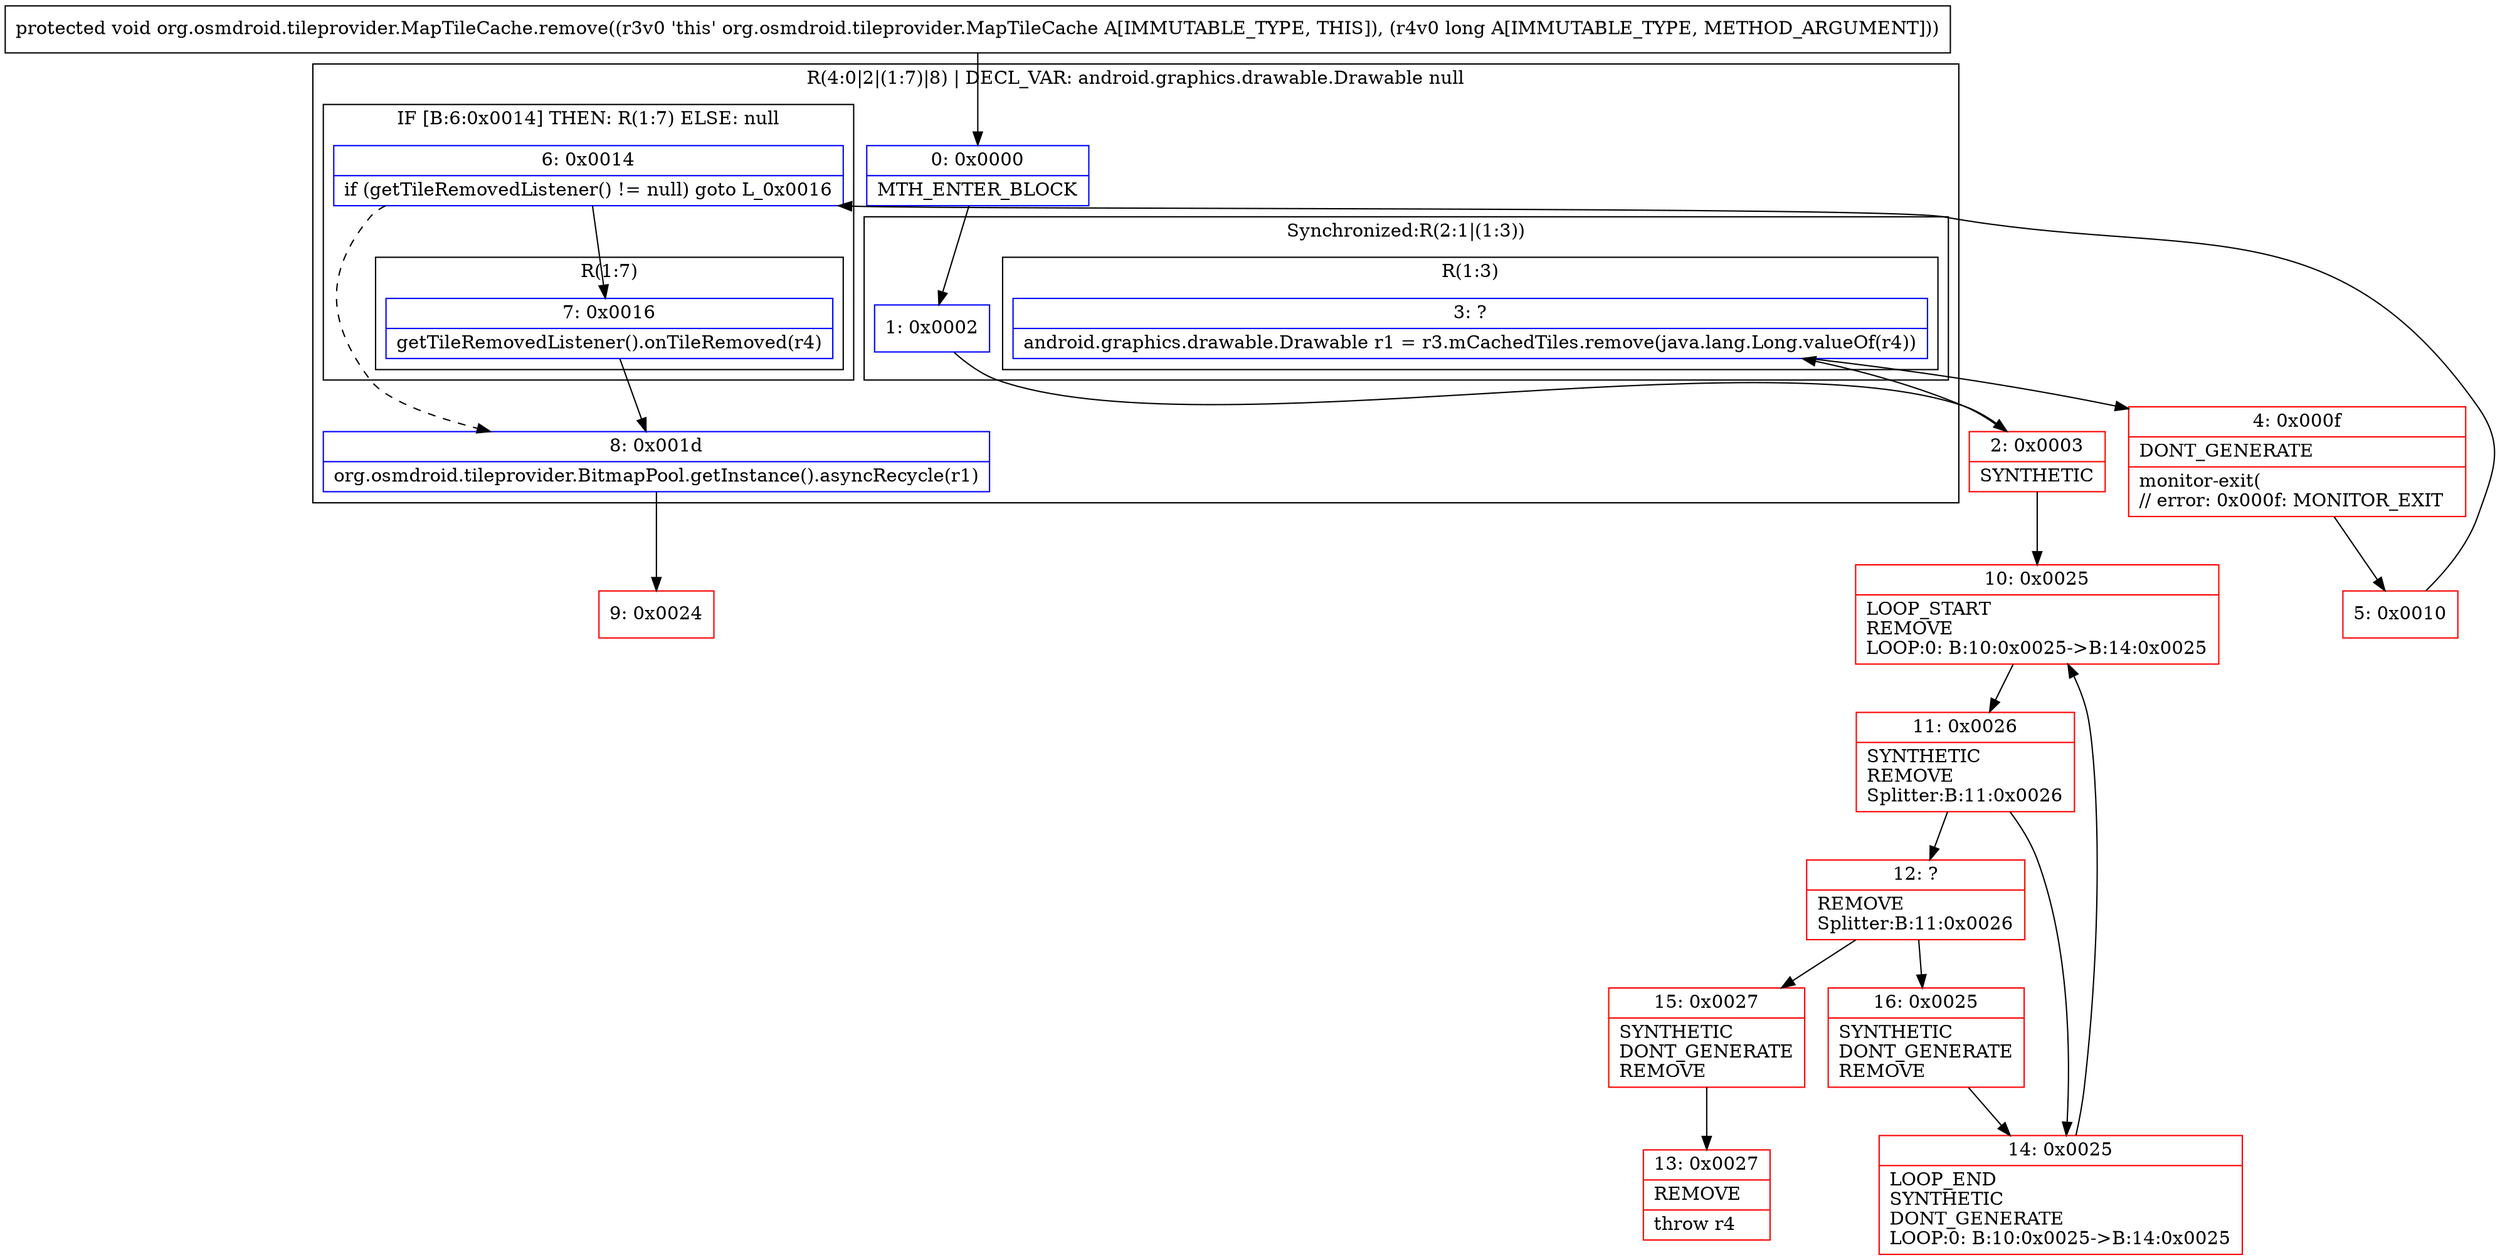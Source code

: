 digraph "CFG fororg.osmdroid.tileprovider.MapTileCache.remove(J)V" {
subgraph cluster_Region_642728496 {
label = "R(4:0|2|(1:7)|8) | DECL_VAR: android.graphics.drawable.Drawable null\l";
node [shape=record,color=blue];
Node_0 [shape=record,label="{0\:\ 0x0000|MTH_ENTER_BLOCK\l}"];
subgraph cluster_SynchronizedRegion_897845267 {
label = "Synchronized:R(2:1|(1:3))";
node [shape=record,color=blue];
Node_1 [shape=record,label="{1\:\ 0x0002}"];
subgraph cluster_Region_356123447 {
label = "R(1:3)";
node [shape=record,color=blue];
Node_3 [shape=record,label="{3\:\ ?|android.graphics.drawable.Drawable r1 = r3.mCachedTiles.remove(java.lang.Long.valueOf(r4))\l}"];
}
}
subgraph cluster_IfRegion_689000090 {
label = "IF [B:6:0x0014] THEN: R(1:7) ELSE: null";
node [shape=record,color=blue];
Node_6 [shape=record,label="{6\:\ 0x0014|if (getTileRemovedListener() != null) goto L_0x0016\l}"];
subgraph cluster_Region_135683547 {
label = "R(1:7)";
node [shape=record,color=blue];
Node_7 [shape=record,label="{7\:\ 0x0016|getTileRemovedListener().onTileRemoved(r4)\l}"];
}
}
Node_8 [shape=record,label="{8\:\ 0x001d|org.osmdroid.tileprovider.BitmapPool.getInstance().asyncRecycle(r1)\l}"];
}
Node_2 [shape=record,color=red,label="{2\:\ 0x0003|SYNTHETIC\l}"];
Node_4 [shape=record,color=red,label="{4\:\ 0x000f|DONT_GENERATE\l|monitor\-exit(\l\/\/ error: 0x000f: MONITOR_EXIT  \l}"];
Node_5 [shape=record,color=red,label="{5\:\ 0x0010}"];
Node_9 [shape=record,color=red,label="{9\:\ 0x0024}"];
Node_10 [shape=record,color=red,label="{10\:\ 0x0025|LOOP_START\lREMOVE\lLOOP:0: B:10:0x0025\-\>B:14:0x0025\l}"];
Node_11 [shape=record,color=red,label="{11\:\ 0x0026|SYNTHETIC\lREMOVE\lSplitter:B:11:0x0026\l}"];
Node_12 [shape=record,color=red,label="{12\:\ ?|REMOVE\lSplitter:B:11:0x0026\l}"];
Node_13 [shape=record,color=red,label="{13\:\ 0x0027|REMOVE\l|throw r4\l}"];
Node_14 [shape=record,color=red,label="{14\:\ 0x0025|LOOP_END\lSYNTHETIC\lDONT_GENERATE\lLOOP:0: B:10:0x0025\-\>B:14:0x0025\l}"];
Node_15 [shape=record,color=red,label="{15\:\ 0x0027|SYNTHETIC\lDONT_GENERATE\lREMOVE\l}"];
Node_16 [shape=record,color=red,label="{16\:\ 0x0025|SYNTHETIC\lDONT_GENERATE\lREMOVE\l}"];
MethodNode[shape=record,label="{protected void org.osmdroid.tileprovider.MapTileCache.remove((r3v0 'this' org.osmdroid.tileprovider.MapTileCache A[IMMUTABLE_TYPE, THIS]), (r4v0 long A[IMMUTABLE_TYPE, METHOD_ARGUMENT])) }"];
MethodNode -> Node_0;
Node_0 -> Node_1;
Node_1 -> Node_2;
Node_3 -> Node_4;
Node_6 -> Node_7;
Node_6 -> Node_8[style=dashed];
Node_7 -> Node_8;
Node_8 -> Node_9;
Node_2 -> Node_3;
Node_2 -> Node_10;
Node_4 -> Node_5;
Node_5 -> Node_6;
Node_10 -> Node_11;
Node_11 -> Node_12;
Node_11 -> Node_14;
Node_12 -> Node_15;
Node_12 -> Node_16;
Node_14 -> Node_10;
Node_15 -> Node_13;
Node_16 -> Node_14;
}

